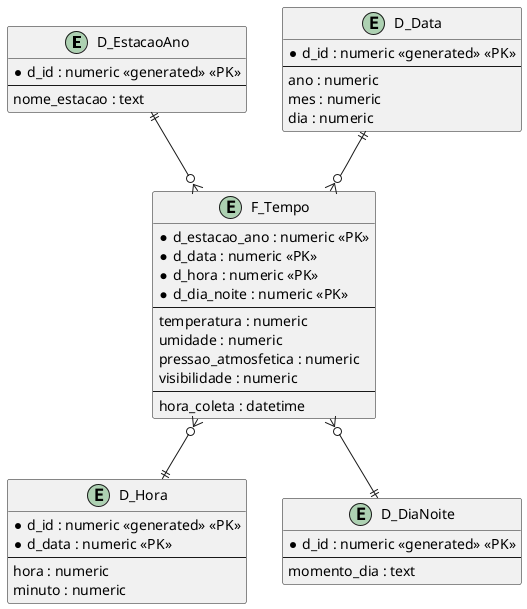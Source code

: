@startuml
entity "D_EstacaoAno" as d_ea {
    *d_id : numeric <<generated>> <<PK>>
    --
    nome_estacao : text
}

entity "D_Data" as d_dt {
    *d_id : numeric <<generated>> <<PK>>
    --
    ano : numeric
    mes : numeric
    dia : numeric
}

entity "D_Hora" as d_hr {
    *d_id : numeric <<generated>> <<PK>>
    *d_data : numeric <<PK>>
    --
    hora : numeric
    minuto : numeric
}

entity "D_DiaNoite" as d_dn {
    *d_id : numeric <<generated>> <<PK>>
    --
    momento_dia : text
}

entity "F_Tempo" as f_t {
    *d_estacao_ano : numeric <<PK>>
    *d_data : numeric <<PK>>
    *d_hora : numeric <<PK>>
    *d_dia_noite : numeric <<PK>>
    --
    temperatura : numeric
    umidade : numeric
    pressao_atmosfetica : numeric
    visibilidade : numeric
    --
    hora_coleta : datetime
}

d_ea ||--o{ f_t
d_dt ||--o{ f_t
f_t }o--|| d_hr
f_t }o--|| d_dn
@enduml